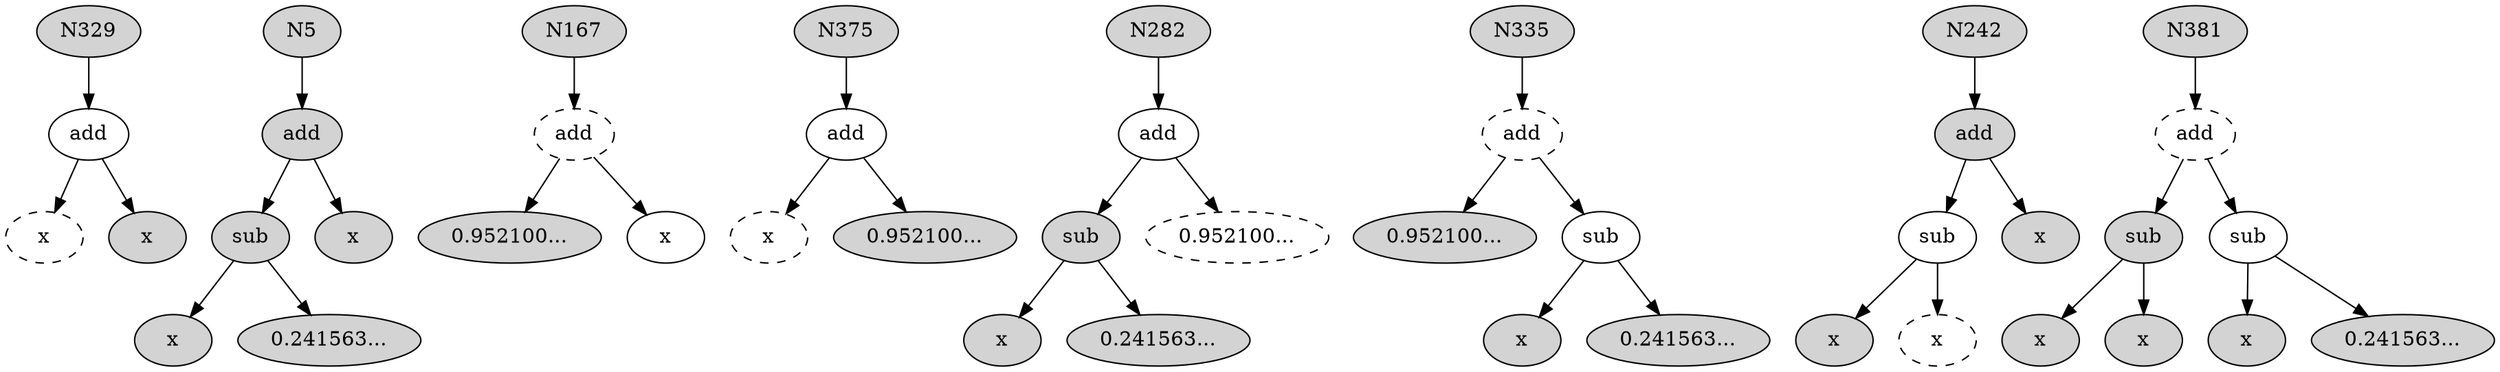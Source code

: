digraph Population_3 {
N329[ style="filled"  label="N329"];
N329 -> N330;
N330[ style="solid"  label="add"];
N330 -> N338;
N338[ style="dashed"  label="x"];
N330 -> N334;
N334[ style="filled"  label="x"];

N5[ style="filled"  label="N5"];
N5 -> N6;
N6[ style="filled"  label="add"];
N6 -> N11;
N11[ style="filled"  label="sub"];
N11 -> N14;
N14[ style="filled"  label="x"];
N11 -> N17;
N17[ style="filled"  label="0.241563..."];
N6 -> N22;
N22[ style="filled"  label="x"];

N167[ style="filled"  label="N167"];
N167 -> N168;
N168[ style="dashed"  label="add"];
N168 -> N169;
N169[ style="filled"  label="0.952100..."];
N168 -> N166;
N166[ style="solid"  label="x"];

N375[ style="filled"  label="N375"];
N375 -> N376;
N376[ style="solid"  label="add"];
N376 -> N386;
N386[ style="dashed"  label="x"];
N376 -> N380;
N380[ style="filled"  label="0.952100..."];

N282[ style="filled"  label="N282"];
N282 -> N283;
N283[ style="solid"  label="add"];
N283 -> N284;
N284[ style="filled"  label="sub"];
N284 -> N285;
N285[ style="filled"  label="x"];
N284 -> N286;
N286[ style="filled"  label="0.241563..."];
N283 -> N290;
N290[ style="dashed"  label="0.952100..."];

N335[ style="filled"  label="N335"];
N335 -> N336;
N336[ style="dashed"  label="add"];
N336 -> N337;
N337[ style="filled"  label="0.952100..."];
N336 -> N331;
N331[ style="solid"  label="sub"];
N331 -> N332;
N332[ style="filled"  label="x"];
N331 -> N333;
N333[ style="filled"  label="0.241563..."];

N242[ style="filled"  label="N242"];
N242 -> N243;
N243[ style="filled"  label="add"];
N243 -> N244;
N244[ style="solid"  label="sub"];
N244 -> N245;
N245[ style="filled"  label="x"];
N244 -> N251;
N251[ style="dashed"  label="x"];
N243 -> N247;
N247[ style="filled"  label="x"];

N381[ style="filled"  label="N381"];
N381 -> N382;
N382[ style="dashed"  label="add"];
N382 -> N383;
N383[ style="filled"  label="sub"];
N383 -> N384;
N384[ style="filled"  label="x"];
N383 -> N385;
N385[ style="filled"  label="x"];
N382 -> N377;
N377[ style="solid"  label="sub"];
N377 -> N378;
N378[ style="filled"  label="x"];
N377 -> N379;
N379[ style="filled"  label="0.241563..."];

}
